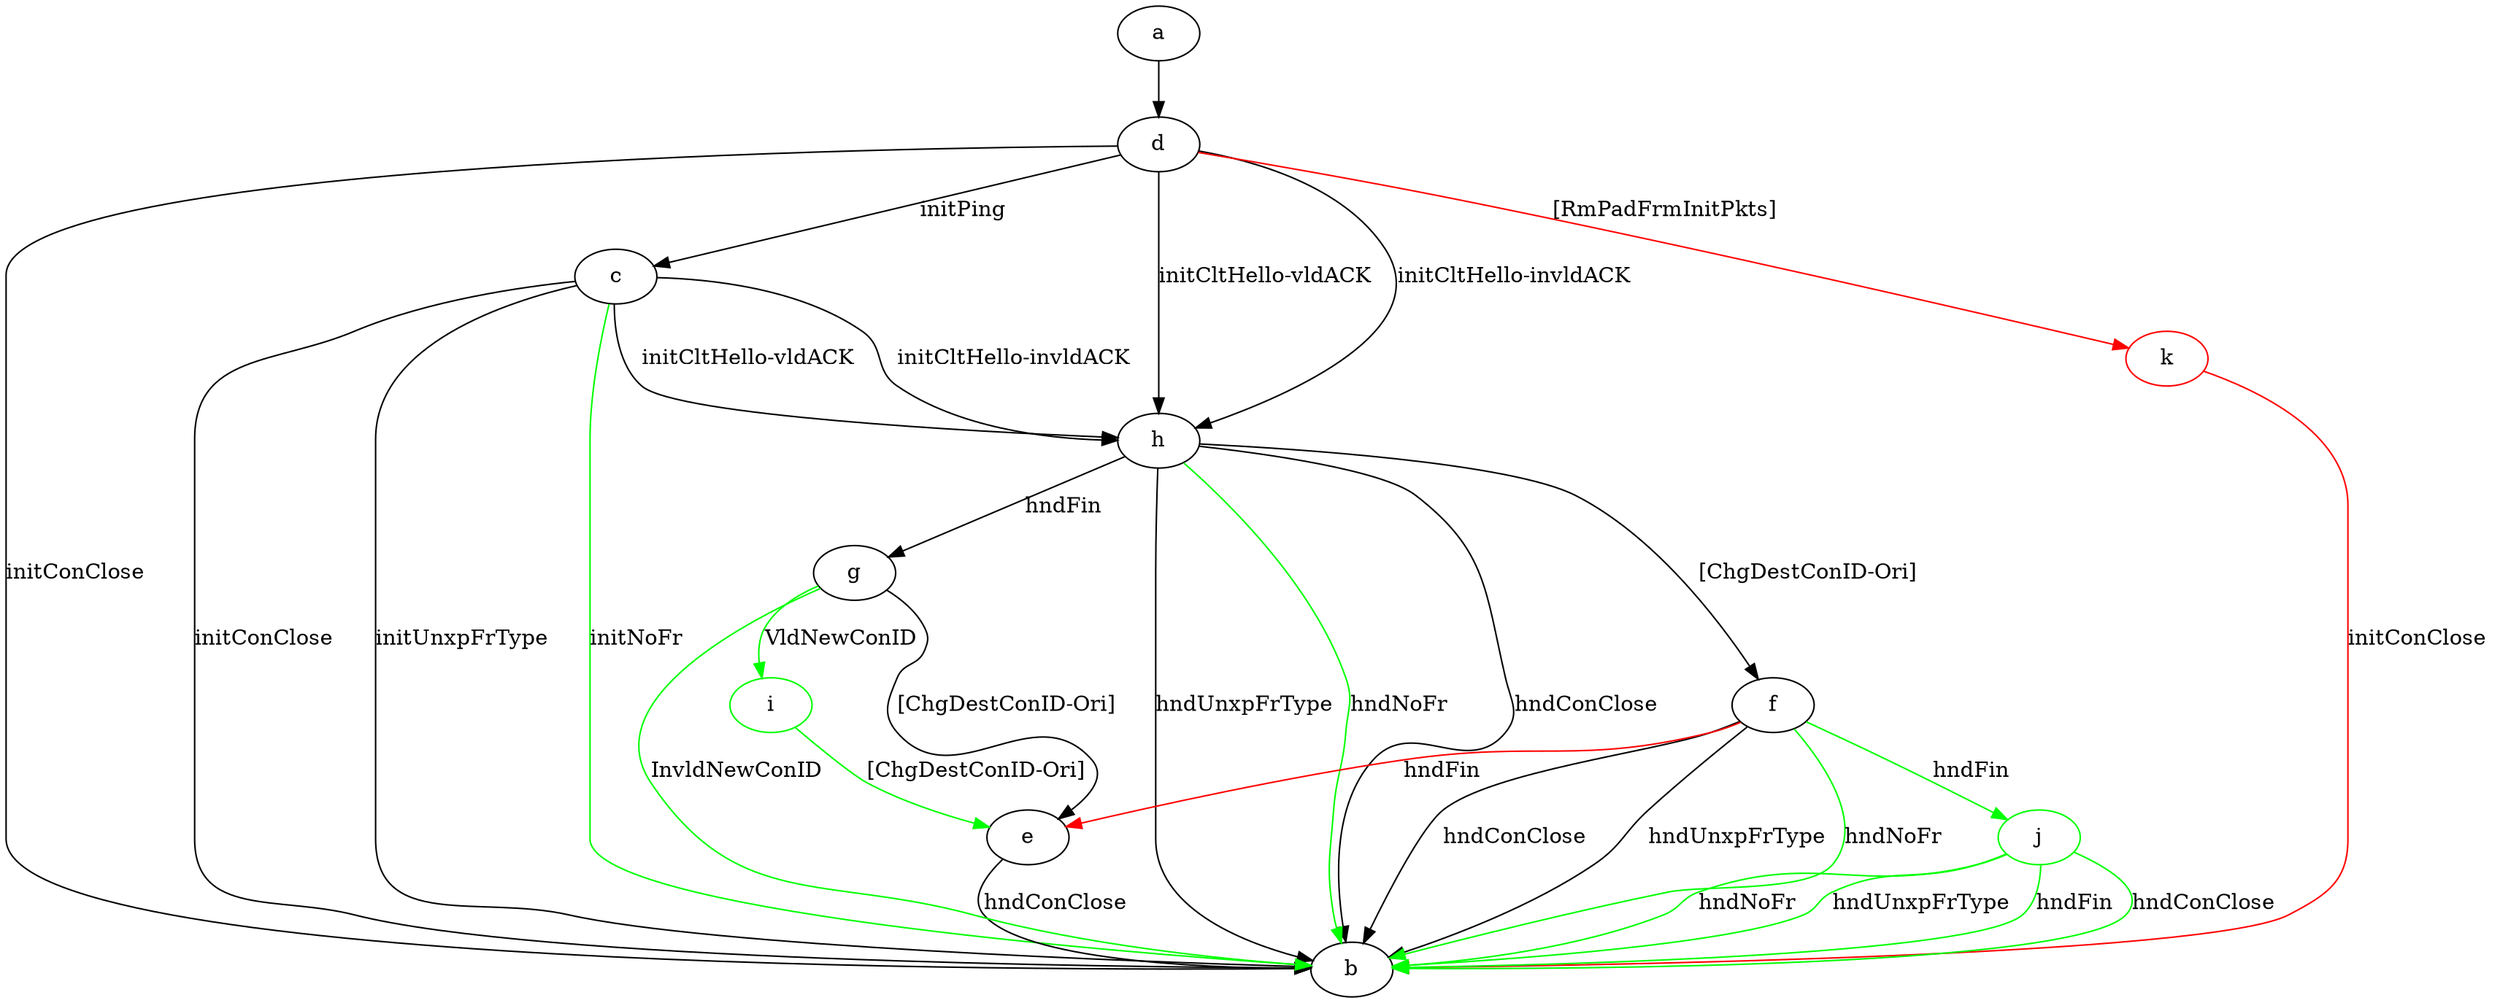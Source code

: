 digraph "" {
	a -> d	[key=0];
	c -> b	[key=0,
		label="initConClose "];
	c -> b	[key=1,
		label="initUnxpFrType "];
	c -> b	[key=2,
		color=green,
		label="initNoFr "];
	c -> h	[key=0,
		label="initCltHello-vldACK "];
	c -> h	[key=1,
		label="initCltHello-invldACK "];
	d -> b	[key=0,
		label="initConClose "];
	d -> c	[key=0,
		label="initPing "];
	d -> h	[key=0,
		label="initCltHello-vldACK "];
	d -> h	[key=1,
		label="initCltHello-invldACK "];
	k	[color=red];
	d -> k	[key=0,
		color=red,
		label="[RmPadFrmInitPkts] "];
	e -> b	[key=0,
		label="hndConClose "];
	f -> b	[key=0,
		label="hndConClose "];
	f -> b	[key=1,
		label="hndUnxpFrType "];
	f -> b	[key=2,
		color=green,
		label="hndNoFr "];
	f -> e	[key=0,
		color=red,
		label="hndFin "];
	j	[color=green];
	f -> j	[key=0,
		color=green,
		label="hndFin "];
	g -> b	[key=0,
		color=green,
		label="InvldNewConID "];
	g -> e	[key=0,
		label="[ChgDestConID-Ori] "];
	i	[color=green];
	g -> i	[key=0,
		color=green,
		label="VldNewConID "];
	h -> b	[key=0,
		label="hndConClose "];
	h -> b	[key=1,
		label="hndUnxpFrType "];
	h -> b	[key=2,
		color=green,
		label="hndNoFr "];
	h -> f	[key=0,
		label="[ChgDestConID-Ori] "];
	h -> g	[key=0,
		label="hndFin "];
	i -> e	[key=0,
		color=green,
		label="[ChgDestConID-Ori] "];
	j -> b	[key=0,
		color=green,
		label="hndFin "];
	j -> b	[key=1,
		color=green,
		label="hndConClose "];
	j -> b	[key=2,
		color=green,
		label="hndNoFr "];
	j -> b	[key=3,
		color=green,
		label="hndUnxpFrType "];
	k -> b	[key=0,
		color=red,
		label="initConClose "];
}
